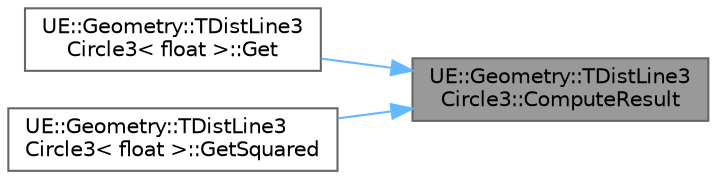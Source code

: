digraph "UE::Geometry::TDistLine3Circle3::ComputeResult"
{
 // INTERACTIVE_SVG=YES
 // LATEX_PDF_SIZE
  bgcolor="transparent";
  edge [fontname=Helvetica,fontsize=10,labelfontname=Helvetica,labelfontsize=10];
  node [fontname=Helvetica,fontsize=10,shape=box,height=0.2,width=0.4];
  rankdir="RL";
  Node1 [id="Node000001",label="UE::Geometry::TDistLine3\lCircle3::ComputeResult",height=0.2,width=0.4,color="gray40", fillcolor="grey60", style="filled", fontcolor="black",tooltip=" "];
  Node1 -> Node2 [id="edge1_Node000001_Node000002",dir="back",color="steelblue1",style="solid",tooltip=" "];
  Node2 [id="Node000002",label="UE::Geometry::TDistLine3\lCircle3\< float \>::Get",height=0.2,width=0.4,color="grey40", fillcolor="white", style="filled",URL="$d9/d5c/classUE_1_1Geometry_1_1TDistLine3Circle3.html#ad2508038b1a7fbe431aa8954494fdc42",tooltip=" "];
  Node1 -> Node3 [id="edge2_Node000001_Node000003",dir="back",color="steelblue1",style="solid",tooltip=" "];
  Node3 [id="Node000003",label="UE::Geometry::TDistLine3\lCircle3\< float \>::GetSquared",height=0.2,width=0.4,color="grey40", fillcolor="white", style="filled",URL="$d9/d5c/classUE_1_1Geometry_1_1TDistLine3Circle3.html#a77cf2e06130d17afbe3ef01a5893feda",tooltip=" "];
}
